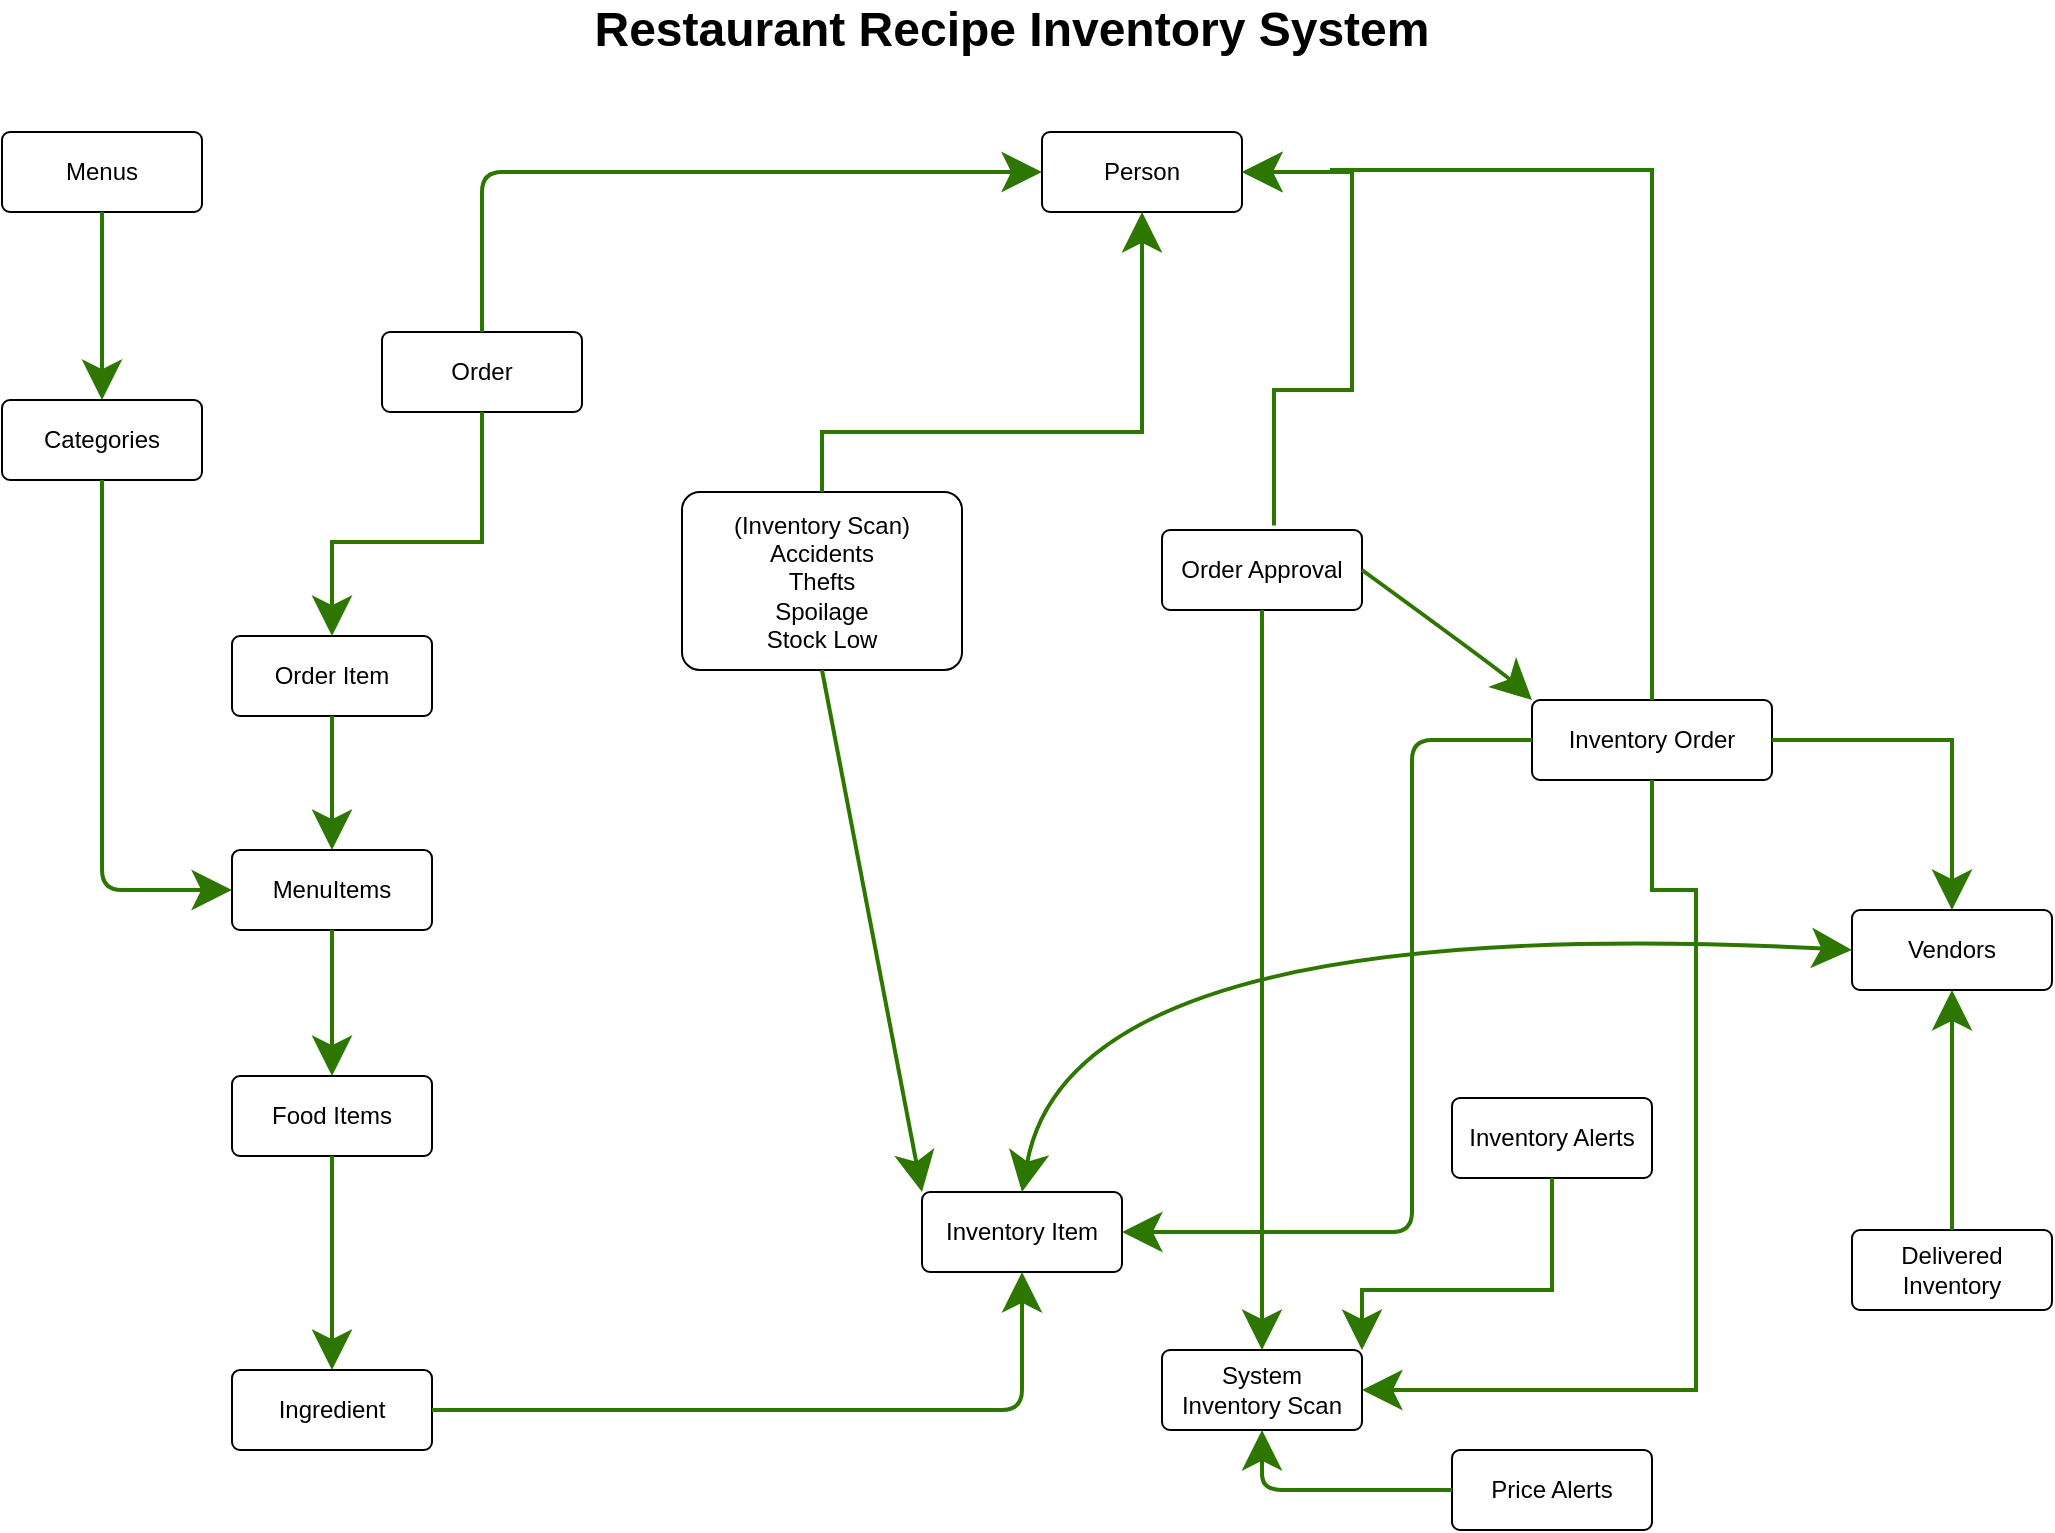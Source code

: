 <mxfile version="14.6.13" type="device"><diagram id="kecLr_sBMXugXo2iljiy" name="Page-1"><mxGraphModel dx="2124" dy="592" grid="1" gridSize="10" guides="1" tooltips="1" connect="1" arrows="1" fold="1" page="1" pageScale="1" pageWidth="1100" pageHeight="850" math="0" shadow="0"><root><mxCell id="0"/><mxCell id="1" parent="0"/><mxCell id="1Qior9LsHWLIoWIHjR71-2" value="Order" style="rounded=1;arcSize=10;whiteSpace=wrap;html=1;align=center;" parent="1" vertex="1"><mxGeometry x="-865" y="221" width="100" height="40" as="geometry"/></mxCell><mxCell id="1Qior9LsHWLIoWIHjR71-3" value="Categories" style="rounded=1;arcSize=10;whiteSpace=wrap;html=1;align=center;" parent="1" vertex="1"><mxGeometry x="-1055" y="255" width="100" height="40" as="geometry"/></mxCell><mxCell id="1Qior9LsHWLIoWIHjR71-4" value="" style="edgeStyle=segmentEdgeStyle;endArrow=none;html=1;endSize=14;strokeWidth=2;endFill=0;entryX=0.5;entryY=1;entryDx=0;entryDy=0;fillColor=#60a917;strokeColor=#2D7600;startSize=14;startArrow=classic;startFill=1;exitX=0;exitY=0.5;exitDx=0;exitDy=0;" parent="1" source="-EtyVJvT9GNhMgqyPaaf-1" target="1Qior9LsHWLIoWIHjR71-3" edge="1"><mxGeometry width="50" height="50" relative="1" as="geometry"><mxPoint x="-1040" y="630" as="sourcePoint"/><mxPoint x="-1030" y="330" as="targetPoint"/><Array as="points"><mxPoint x="-1005" y="500"/></Array></mxGeometry></mxCell><mxCell id="1Qior9LsHWLIoWIHjR71-5" value="" style="edgeStyle=elbowEdgeStyle;elbow=horizontal;endArrow=classic;html=1;endSize=14;strokeWidth=2;endFill=1;entryX=0;entryY=0.5;entryDx=0;entryDy=0;exitX=0.5;exitY=0;exitDx=0;exitDy=0;fillColor=#60a917;strokeColor=#2D7600;startArrow=none;startFill=0;targetPerimeterSpacing=14;sourcePerimeterSpacing=14;startSize=14;" parent="1" source="1Qior9LsHWLIoWIHjR71-2" target="1Qior9LsHWLIoWIHjR71-27" edge="1"><mxGeometry width="50" height="50" relative="1" as="geometry"><mxPoint x="-865" y="451" as="sourcePoint"/><mxPoint x="-705" y="141" as="targetPoint"/><Array as="points"><mxPoint x="-815" y="201"/></Array></mxGeometry></mxCell><mxCell id="1Qior9LsHWLIoWIHjR71-7" value="" style="edgeStyle=orthogonalEdgeStyle;rounded=0;orthogonalLoop=1;jettySize=auto;html=1;endArrow=classic;endFill=1;endSize=14;strokeWidth=2;fillColor=#60a917;strokeColor=#2D7600;startSize=14;startArrow=none;startFill=0;exitX=0.5;exitY=1;exitDx=0;exitDy=0;entryX=0.5;entryY=0;entryDx=0;entryDy=0;" parent="1" source="1Qior9LsHWLIoWIHjR71-2" target="1Qior9LsHWLIoWIHjR71-8" edge="1"><mxGeometry relative="1" as="geometry"><Array as="points"><mxPoint x="-815" y="326"/><mxPoint x="-890" y="326"/></Array><mxPoint x="-890" y="370" as="targetPoint"/></mxGeometry></mxCell><mxCell id="1Qior9LsHWLIoWIHjR71-8" value="Order Item" style="rounded=1;arcSize=10;whiteSpace=wrap;html=1;align=center;" parent="1" vertex="1"><mxGeometry x="-940" y="373" width="100" height="40" as="geometry"/></mxCell><mxCell id="1Qior9LsHWLIoWIHjR71-9" value="Food Items" style="rounded=1;arcSize=10;whiteSpace=wrap;html=1;align=center;" parent="1" vertex="1"><mxGeometry x="-940" y="593" width="100" height="40" as="geometry"/></mxCell><mxCell id="1Qior9LsHWLIoWIHjR71-10" value="Ingredient" style="rounded=1;arcSize=10;whiteSpace=wrap;html=1;align=center;" parent="1" vertex="1"><mxGeometry x="-940" y="740" width="100" height="40" as="geometry"/></mxCell><mxCell id="1Qior9LsHWLIoWIHjR71-17" value="" style="edgeStyle=elbowEdgeStyle;elbow=vertical;endArrow=none;html=1;endSize=14;strokeWidth=2;endFill=0;entryX=0.5;entryY=1;entryDx=0;entryDy=0;exitX=0.5;exitY=0;exitDx=0;exitDy=0;fillColor=#60a917;strokeColor=#2D7600;startSize=14;startArrow=classic;startFill=1;" parent="1" source="1Qior9LsHWLIoWIHjR71-10" target="1Qior9LsHWLIoWIHjR71-9" edge="1"><mxGeometry width="50" height="50" relative="1" as="geometry"><mxPoint x="-895" y="571" as="sourcePoint"/><mxPoint x="-805" y="521" as="targetPoint"/></mxGeometry></mxCell><mxCell id="1Qior9LsHWLIoWIHjR71-22" value="Inventory Item&lt;br&gt;" style="rounded=1;arcSize=10;whiteSpace=wrap;html=1;align=center;" parent="1" vertex="1"><mxGeometry x="-595" y="651" width="100" height="40" as="geometry"/></mxCell><mxCell id="1Qior9LsHWLIoWIHjR71-27" value="Person" style="rounded=1;arcSize=10;whiteSpace=wrap;html=1;align=center;" parent="1" vertex="1"><mxGeometry x="-535" y="121" width="100" height="40" as="geometry"/></mxCell><mxCell id="1Qior9LsHWLIoWIHjR71-51" value="Order Approval" style="rounded=1;arcSize=10;whiteSpace=wrap;html=1;align=center;" parent="1" vertex="1"><mxGeometry x="-475" y="320" width="100" height="40" as="geometry"/></mxCell><mxCell id="1Qior9LsHWLIoWIHjR71-52" value="Inventory Order" style="rounded=1;arcSize=10;whiteSpace=wrap;html=1;align=center;" parent="1" vertex="1"><mxGeometry x="-290" y="405" width="120" height="40" as="geometry"/></mxCell><mxCell id="1Qior9LsHWLIoWIHjR71-53" value="" style="curved=1;endArrow=classic;html=1;entryX=0;entryY=0;entryDx=0;entryDy=0;endFill=1;fillColor=#60a917;strokeColor=#2D7600;strokeWidth=2;endSize=14;startArrow=none;startFill=0;targetPerimeterSpacing=14;sourcePerimeterSpacing=13;startSize=14;" parent="1" target="1Qior9LsHWLIoWIHjR71-52" edge="1"><mxGeometry width="50" height="50" relative="1" as="geometry"><mxPoint x="-375" y="340" as="sourcePoint"/><mxPoint x="-215" y="431" as="targetPoint"/><Array as="points"><mxPoint x="-305" y="391"/></Array></mxGeometry></mxCell><mxCell id="1Qior9LsHWLIoWIHjR71-55" value="Vendors" style="rounded=1;arcSize=10;whiteSpace=wrap;html=1;align=center;" parent="1" vertex="1"><mxGeometry x="-130" y="510" width="100" height="40" as="geometry"/></mxCell><mxCell id="1Qior9LsHWLIoWIHjR71-56" value="" style="edgeStyle=orthogonalEdgeStyle;rounded=0;orthogonalLoop=1;jettySize=auto;html=1;endArrow=classic;endFill=1;endSize=14;strokeWidth=2;fillColor=#60a917;strokeColor=#2D7600;exitX=0.5;exitY=1;exitDx=0;exitDy=0;entryX=1;entryY=0.5;entryDx=0;entryDy=0;startArrow=none;startFill=0;startSize=14;" parent="1" source="1Qior9LsHWLIoWIHjR71-52" target="CFrVfHln8WAt88SrkAKQ-1" edge="1"><mxGeometry relative="1" as="geometry"><mxPoint x="-155" y="621" as="sourcePoint"/><mxPoint x="-310" y="720" as="targetPoint"/><Array as="points"><mxPoint x="-230" y="500"/><mxPoint x="-208" y="500"/><mxPoint x="-208" y="750"/></Array></mxGeometry></mxCell><mxCell id="1Qior9LsHWLIoWIHjR71-58" value="" style="elbow=vertical;endArrow=classic;html=1;endSize=14;strokeWidth=2;endFill=1;exitX=0.5;exitY=1;exitDx=0;exitDy=0;fillColor=#60a917;strokeColor=#2D7600;entryX=0.5;entryY=0;entryDx=0;entryDy=0;startSize=14;startArrow=none;startFill=0;" parent="1" source="1Qior9LsHWLIoWIHjR71-51" target="CFrVfHln8WAt88SrkAKQ-1" edge="1"><mxGeometry width="50" height="50" relative="1" as="geometry"><mxPoint x="-730" y="571" as="sourcePoint"/><mxPoint x="-856" y="431" as="targetPoint"/></mxGeometry></mxCell><mxCell id="1Qior9LsHWLIoWIHjR71-62" value="" style="edgeStyle=orthogonalEdgeStyle;rounded=0;orthogonalLoop=1;jettySize=auto;html=1;endArrow=none;endFill=0;endSize=14;strokeWidth=2;fillColor=#60a917;strokeColor=#2D7600;entryX=1;entryY=0.5;entryDx=0;entryDy=0;exitX=0.5;exitY=0;exitDx=0;exitDy=0;startSize=14;startArrow=classic;startFill=1;" parent="1" source="1Qior9LsHWLIoWIHjR71-55" target="1Qior9LsHWLIoWIHjR71-52" edge="1"><mxGeometry relative="1" as="geometry"><mxPoint x="-755" y="251" as="sourcePoint"/><mxPoint x="-475" y="171" as="targetPoint"/></mxGeometry></mxCell><mxCell id="1Qior9LsHWLIoWIHjR71-64" value="" style="edgeStyle=elbowEdgeStyle;elbow=horizontal;endArrow=none;html=1;endSize=14;strokeWidth=2;endFill=0;entryX=0;entryY=0.5;entryDx=0;entryDy=0;exitX=1;exitY=0.5;exitDx=0;exitDy=0;fillColor=#60a917;strokeColor=#2D7600;startSize=14;startArrow=classic;startFill=1;" parent="1" source="1Qior9LsHWLIoWIHjR71-22" target="1Qior9LsHWLIoWIHjR71-52" edge="1"><mxGeometry width="50" height="50" relative="1" as="geometry"><mxPoint x="-235" y="881" as="sourcePoint"/><mxPoint x="-185" y="831" as="targetPoint"/><Array as="points"><mxPoint x="-350" y="560"/></Array></mxGeometry></mxCell><mxCell id="1Qior9LsHWLIoWIHjR71-67" value="" style="edgeStyle=orthogonalEdgeStyle;rounded=0;orthogonalLoop=1;jettySize=auto;html=1;endArrow=classic;endFill=1;endSize=14;strokeWidth=2;fillColor=#60a917;strokeColor=#2D7600;exitX=0.5;exitY=0;exitDx=0;exitDy=0;startSize=14;startArrow=none;startFill=0;entryX=1;entryY=0.5;entryDx=0;entryDy=0;" parent="1" source="1Qior9LsHWLIoWIHjR71-52" target="1Qior9LsHWLIoWIHjR71-27" edge="1"><mxGeometry relative="1" as="geometry"><mxPoint x="-85" y="301" as="sourcePoint"/><mxPoint x="-340" y="100" as="targetPoint"/><Array as="points"><mxPoint x="-230" y="140"/><mxPoint x="-390" y="140"/></Array></mxGeometry></mxCell><mxCell id="1Qior9LsHWLIoWIHjR71-73" value="(Inventory Scan)&lt;br&gt;Accidents&lt;br&gt;Thefts&lt;br&gt;Spoilage&lt;br&gt;Stock Low" style="rounded=1;arcSize=10;whiteSpace=wrap;html=1;align=center;" parent="1" vertex="1"><mxGeometry x="-715" y="301" width="140" height="89" as="geometry"/></mxCell><mxCell id="1Qior9LsHWLIoWIHjR71-74" value="" style="edgeStyle=orthogonalEdgeStyle;rounded=0;orthogonalLoop=1;jettySize=auto;html=1;endArrow=classic;endFill=1;endSize=14;strokeWidth=2;fillColor=#60a917;strokeColor=#2D7600;entryX=0.5;entryY=1;entryDx=0;entryDy=0;exitX=0.5;exitY=0;exitDx=0;exitDy=0;startSize=14;startArrow=none;startFill=0;" parent="1" source="1Qior9LsHWLIoWIHjR71-73" target="1Qior9LsHWLIoWIHjR71-27" edge="1"><mxGeometry relative="1" as="geometry"><mxPoint x="-755" y="251" as="sourcePoint"/><mxPoint x="-525" y="151" as="targetPoint"/><Array as="points"><mxPoint x="-645" y="271"/><mxPoint x="-485" y="271"/></Array></mxGeometry></mxCell><mxCell id="1Qior9LsHWLIoWIHjR71-78" value="" style="curved=1;endArrow=classic;html=1;endFill=1;fillColor=#60a917;strokeColor=#2D7600;strokeWidth=2;endSize=14;startArrow=none;startFill=0;targetPerimeterSpacing=14;sourcePerimeterSpacing=13;startSize=14;entryX=0;entryY=0;entryDx=0;entryDy=0;" parent="1" target="1Qior9LsHWLIoWIHjR71-22" edge="1"><mxGeometry width="50" height="50" relative="1" as="geometry"><mxPoint x="-645" y="390" as="sourcePoint"/><mxPoint x="-665" y="571" as="targetPoint"/><Array as="points"/></mxGeometry></mxCell><mxCell id="1Qior9LsHWLIoWIHjR71-80" value="" style="curved=1;endArrow=classic;html=1;endFill=1;fillColor=#60a917;strokeColor=#2D7600;strokeWidth=2;endSize=14;startArrow=classic;startFill=1;targetPerimeterSpacing=14;sourcePerimeterSpacing=13;startSize=14;entryX=0.5;entryY=0;entryDx=0;entryDy=0;exitX=0;exitY=0.5;exitDx=0;exitDy=0;exitPerimeter=0;" parent="1" source="1Qior9LsHWLIoWIHjR71-55" target="1Qior9LsHWLIoWIHjR71-22" edge="1"><mxGeometry width="50" height="50" relative="1" as="geometry"><mxPoint x="-635" y="381" as="sourcePoint"/><mxPoint x="-585" y="661" as="targetPoint"/><Array as="points"><mxPoint x="-520" y="510"/></Array></mxGeometry></mxCell><mxCell id="1Qior9LsHWLIoWIHjR71-84" value="&lt;font style=&quot;font-size: 24px&quot;&gt;&lt;b&gt;Restaurant Recipe Inventory System&lt;/b&gt;&lt;/font&gt;" style="text;html=1;strokeColor=none;fillColor=none;align=center;verticalAlign=middle;whiteSpace=wrap;rounded=0;" parent="1" vertex="1"><mxGeometry x="-900" y="60" width="700" height="20" as="geometry"/></mxCell><mxCell id="1Qior9LsHWLIoWIHjR71-87" value="" style="edgeStyle=orthogonalEdgeStyle;rounded=0;orthogonalLoop=1;jettySize=auto;html=1;endArrow=none;endFill=0;endSize=14;strokeWidth=2;fillColor=#60a917;strokeColor=#2D7600;exitX=1;exitY=0.5;exitDx=0;exitDy=0;startSize=14;startArrow=classic;startFill=1;entryX=0.56;entryY=-0.055;entryDx=0;entryDy=0;entryPerimeter=0;" parent="1" source="1Qior9LsHWLIoWIHjR71-27" target="1Qior9LsHWLIoWIHjR71-51" edge="1"><mxGeometry relative="1" as="geometry"><mxPoint x="-325" y="161" as="sourcePoint"/><mxPoint x="-430" y="410" as="targetPoint"/><Array as="points"><mxPoint x="-380" y="141"/><mxPoint x="-380" y="250"/><mxPoint x="-419" y="250"/></Array></mxGeometry></mxCell><mxCell id="1Qior9LsHWLIoWIHjR71-104" value="Menus" style="rounded=1;arcSize=10;whiteSpace=wrap;html=1;align=center;" parent="1" vertex="1"><mxGeometry x="-1055" y="121" width="100" height="40" as="geometry"/></mxCell><mxCell id="1Qior9LsHWLIoWIHjR71-105" value="" style="endArrow=none;html=1;endSize=14;strokeWidth=2;endFill=0;entryX=0.5;entryY=1;entryDx=0;entryDy=0;fillColor=#60a917;strokeColor=#2D7600;targetPerimeterSpacing=14;startSize=14;sourcePerimeterSpacing=14;startArrow=classic;startFill=1;exitX=0.5;exitY=0;exitDx=0;exitDy=0;" parent="1" source="1Qior9LsHWLIoWIHjR71-3" target="1Qior9LsHWLIoWIHjR71-104" edge="1"><mxGeometry width="50" height="50" relative="1" as="geometry"><mxPoint x="-1010" y="260" as="sourcePoint"/><mxPoint x="-995" y="269" as="targetPoint"/></mxGeometry></mxCell><mxCell id="CFrVfHln8WAt88SrkAKQ-1" value="System&lt;br&gt;Inventory Scan" style="rounded=1;arcSize=10;whiteSpace=wrap;html=1;align=center;" parent="1" vertex="1"><mxGeometry x="-475" y="730" width="100" height="40" as="geometry"/></mxCell><mxCell id="CFrVfHln8WAt88SrkAKQ-2" value="Inventory Alerts" style="rounded=1;arcSize=10;whiteSpace=wrap;html=1;align=center;" parent="1" vertex="1"><mxGeometry x="-330" y="604" width="100" height="40" as="geometry"/></mxCell><mxCell id="CFrVfHln8WAt88SrkAKQ-3" value="" style="edgeStyle=orthogonalEdgeStyle;rounded=0;orthogonalLoop=1;jettySize=auto;html=1;endArrow=none;endFill=0;endSize=14;strokeWidth=2;fillColor=#60a917;strokeColor=#2D7600;exitX=1;exitY=0;exitDx=0;exitDy=0;entryX=0.5;entryY=1;entryDx=0;entryDy=0;startArrow=classic;startFill=1;startSize=14;" parent="1" source="CFrVfHln8WAt88SrkAKQ-1" target="CFrVfHln8WAt88SrkAKQ-2" edge="1"><mxGeometry relative="1" as="geometry"><mxPoint x="-175" y="491" as="sourcePoint"/><mxPoint x="-346" y="760" as="targetPoint"/><Array as="points"><mxPoint x="-356" y="700"/><mxPoint x="-250" y="700"/></Array></mxGeometry></mxCell><mxCell id="CFrVfHln8WAt88SrkAKQ-4" value="Delivered Inventory" style="rounded=1;arcSize=10;whiteSpace=wrap;html=1;align=center;" parent="1" vertex="1"><mxGeometry x="-130" y="670" width="100" height="40" as="geometry"/></mxCell><mxCell id="CFrVfHln8WAt88SrkAKQ-5" value="" style="edgeStyle=orthogonalEdgeStyle;rounded=0;orthogonalLoop=1;jettySize=auto;html=1;endArrow=classic;endFill=1;endSize=14;strokeWidth=2;fillColor=#60a917;strokeColor=#2D7600;entryX=0.5;entryY=1;entryDx=0;entryDy=0;exitX=0.5;exitY=0;exitDx=0;exitDy=0;startSize=14;startArrow=none;startFill=0;" parent="1" source="CFrVfHln8WAt88SrkAKQ-4" target="1Qior9LsHWLIoWIHjR71-55" edge="1"><mxGeometry relative="1" as="geometry"><mxPoint x="-70" y="520" as="sourcePoint"/><mxPoint x="-138" y="471" as="targetPoint"/></mxGeometry></mxCell><mxCell id="CFrVfHln8WAt88SrkAKQ-6" value="Price Alerts" style="rounded=1;arcSize=10;whiteSpace=wrap;html=1;align=center;" parent="1" vertex="1"><mxGeometry x="-330" y="780" width="100" height="40" as="geometry"/></mxCell><mxCell id="CFrVfHln8WAt88SrkAKQ-8" value="" style="edgeStyle=segmentEdgeStyle;endArrow=classic;html=1;startSize=14;endSize=14;sourcePerimeterSpacing=13;targetPerimeterSpacing=14;strokeWidth=2;exitX=0;exitY=0.5;exitDx=0;exitDy=0;entryX=0.5;entryY=1;entryDx=0;entryDy=0;endFill=1;startArrow=none;startFill=0;fillColor=#60a917;strokeColor=#2D7600;" parent="1" source="CFrVfHln8WAt88SrkAKQ-6" target="CFrVfHln8WAt88SrkAKQ-1" edge="1"><mxGeometry width="50" height="50" relative="1" as="geometry"><mxPoint x="-522.5" y="810" as="sourcePoint"/><mxPoint x="-447.5" y="834.0" as="targetPoint"/></mxGeometry></mxCell><mxCell id="CFrVfHln8WAt88SrkAKQ-10" value="" style="edgeStyle=elbowEdgeStyle;elbow=vertical;endArrow=none;html=1;endSize=14;strokeWidth=2;endFill=0;fillColor=#60a917;strokeColor=#2D7600;startSize=14;startArrow=classic;startFill=1;entryX=1;entryY=0.5;entryDx=0;entryDy=0;exitX=0.5;exitY=1;exitDx=0;exitDy=0;" parent="1" source="1Qior9LsHWLIoWIHjR71-22" target="1Qior9LsHWLIoWIHjR71-10" edge="1"><mxGeometry width="50" height="50" relative="1" as="geometry"><mxPoint x="-700" y="760" as="sourcePoint"/><mxPoint x="-790" y="680" as="targetPoint"/><Array as="points"><mxPoint x="-690" y="760"/></Array></mxGeometry></mxCell><mxCell id="-EtyVJvT9GNhMgqyPaaf-1" value="MenuItems" style="rounded=1;arcSize=10;whiteSpace=wrap;html=1;align=center;" parent="1" vertex="1"><mxGeometry x="-940" y="480" width="100" height="40" as="geometry"/></mxCell><mxCell id="-EtyVJvT9GNhMgqyPaaf-2" value="" style="edgeStyle=elbowEdgeStyle;elbow=vertical;endArrow=none;html=1;endSize=14;strokeWidth=2;endFill=0;entryX=0.5;entryY=1;entryDx=0;entryDy=0;fillColor=#60a917;strokeColor=#2D7600;startSize=14;startArrow=classic;startFill=1;exitX=0.5;exitY=0;exitDx=0;exitDy=0;" parent="1" source="1Qior9LsHWLIoWIHjR71-9" target="-EtyVJvT9GNhMgqyPaaf-1" edge="1"><mxGeometry width="50" height="50" relative="1" as="geometry"><mxPoint x="-980" y="570" as="sourcePoint"/><mxPoint x="-970" y="614" as="targetPoint"/></mxGeometry></mxCell><mxCell id="-EtyVJvT9GNhMgqyPaaf-5" value="" style="edgeStyle=elbowEdgeStyle;elbow=vertical;endArrow=none;html=1;endSize=14;strokeWidth=2;endFill=0;entryX=0.5;entryY=1;entryDx=0;entryDy=0;fillColor=#60a917;strokeColor=#2D7600;startSize=14;startArrow=classic;startFill=1;exitX=0.5;exitY=0;exitDx=0;exitDy=0;" parent="1" source="-EtyVJvT9GNhMgqyPaaf-1" target="1Qior9LsHWLIoWIHjR71-8" edge="1"><mxGeometry width="50" height="50" relative="1" as="geometry"><mxPoint x="-880" y="592" as="sourcePoint"/><mxPoint x="-880" y="530" as="targetPoint"/></mxGeometry></mxCell></root></mxGraphModel></diagram></mxfile>